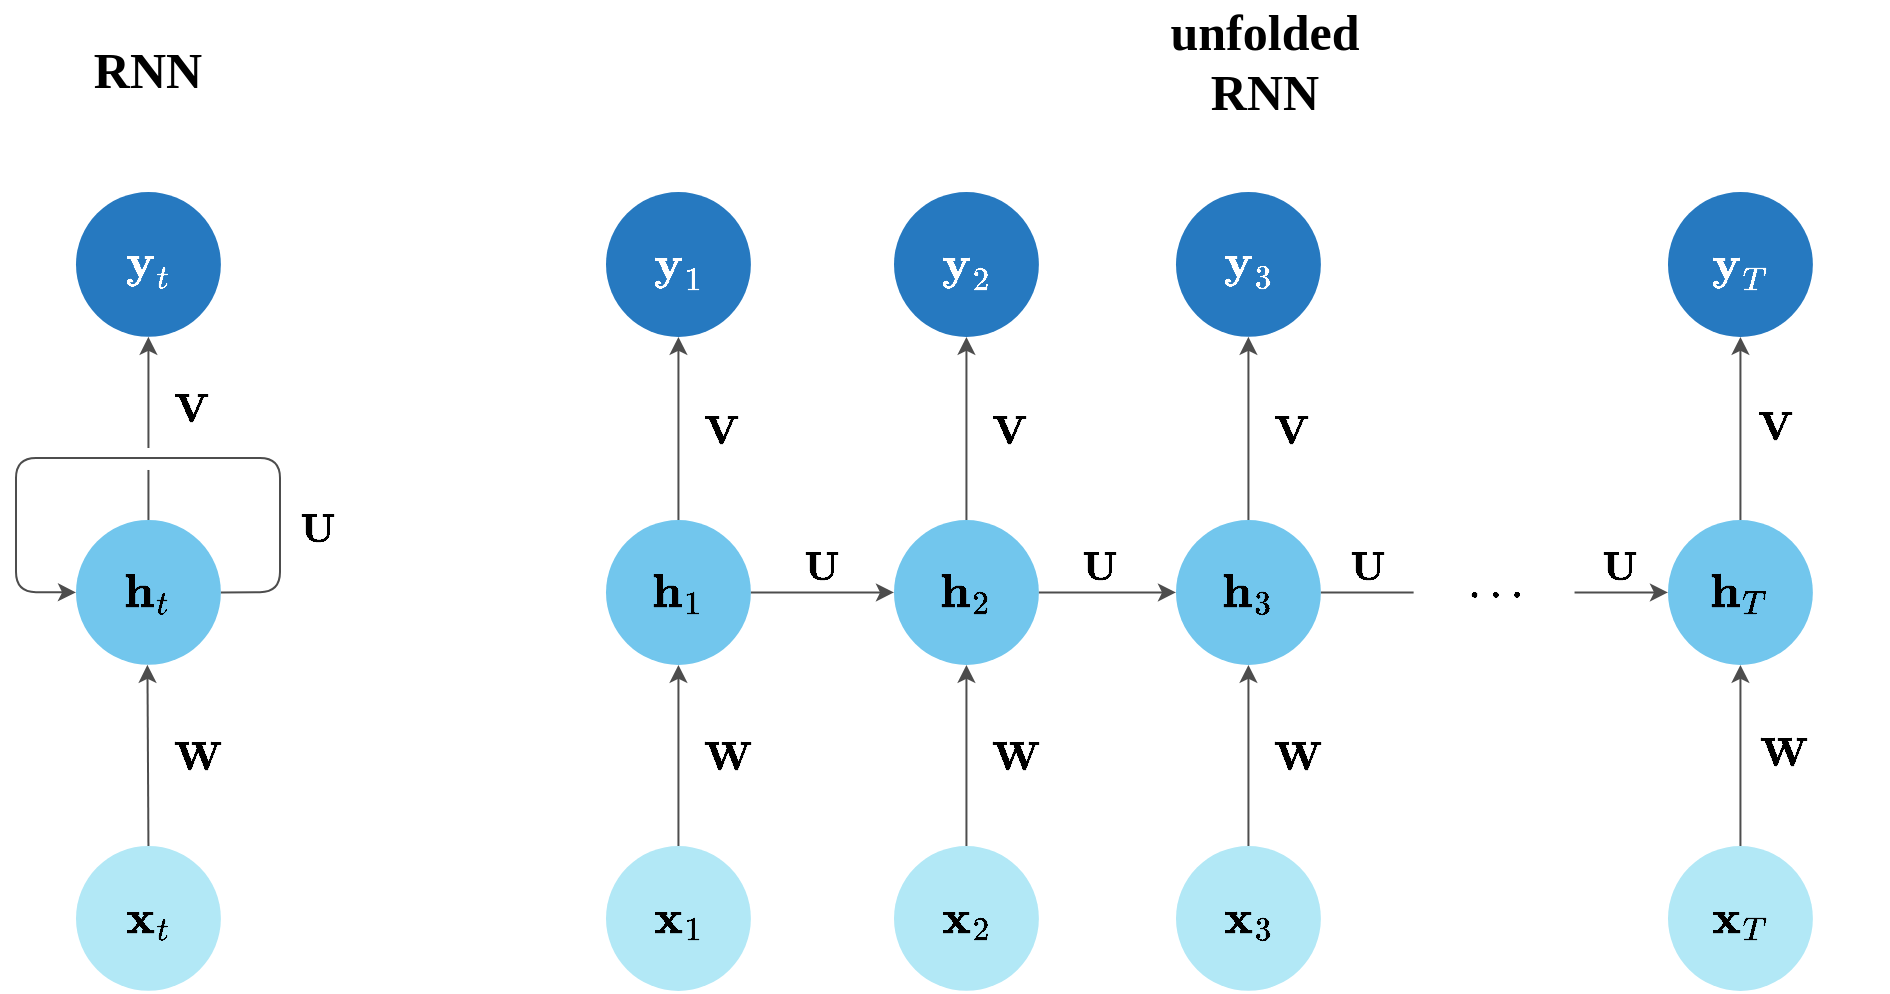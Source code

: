 <mxfile version="26.0.16">
  <diagram name="Page-1" id="jc_JW6g522YRJNJkjJi_">
    <mxGraphModel dx="1833" dy="1079" grid="0" gridSize="10" guides="1" tooltips="1" connect="1" arrows="1" fold="1" page="1" pageScale="1" pageWidth="945" pageHeight="556" math="1" shadow="0">
      <root>
        <mxCell id="0" />
        <mxCell id="1" parent="0" />
        <mxCell id="eMDHZGoEqKX8us8K4jzZ-38" value="$$\textbf{U}$$" style="text;html=1;align=center;verticalAlign=middle;resizable=0;points=[];autosize=1;strokeColor=none;fillColor=none;fontSize=17;" parent="1" vertex="1">
          <mxGeometry x="496" y="295" width="126" height="32" as="geometry" />
        </mxCell>
        <mxCell id="eMDHZGoEqKX8us8K4jzZ-55" value="$$\textbf{U}$$" style="text;html=1;align=center;verticalAlign=middle;resizable=0;points=[];autosize=1;strokeColor=none;fillColor=none;fontSize=17;" parent="1" vertex="1">
          <mxGeometry x="756" y="295" width="126" height="32" as="geometry" />
        </mxCell>
        <mxCell id="eMDHZGoEqKX8us8K4jzZ-39" value="$$\textbf{U}$$" style="text;html=1;align=center;verticalAlign=middle;resizable=0;points=[];autosize=1;strokeColor=none;fillColor=none;fontSize=17;" parent="1" vertex="1">
          <mxGeometry x="630" y="295" width="126" height="32" as="geometry" />
        </mxCell>
        <mxCell id="eMDHZGoEqKX8us8K4jzZ-37" value="$$\textbf{U}$$" style="text;html=1;align=center;verticalAlign=middle;resizable=0;points=[];autosize=1;strokeColor=none;fillColor=none;fontSize=17;" parent="1" vertex="1">
          <mxGeometry x="357" y="295" width="126" height="32" as="geometry" />
        </mxCell>
        <mxCell id="_B3OjG8_rR5vvkOUOydR-41" value="RNN" style="text;strokeColor=none;align=center;fillColor=none;html=1;verticalAlign=middle;whiteSpace=wrap;rounded=0;fontFamily=Source Sans Pro;fontSize=25;fontColor=default;labelBackgroundColor=default;fontStyle=1" parent="1" vertex="1">
          <mxGeometry x="30.4" y="39" width="107.636" height="43.532" as="geometry" />
        </mxCell>
        <mxCell id="_B3OjG8_rR5vvkOUOydR-42" value="unfolded RNN" style="text;strokeColor=none;align=center;fillColor=none;html=1;verticalAlign=middle;whiteSpace=wrap;rounded=0;fontFamily=Source Sans Pro;fontSize=25;fontColor=default;labelBackgroundColor=default;fontStyle=1" parent="1" vertex="1">
          <mxGeometry x="591.889" y="35" width="100.659" height="43.532" as="geometry" />
        </mxCell>
        <mxCell id="eMDHZGoEqKX8us8K4jzZ-25" style="edgeStyle=orthogonalEdgeStyle;rounded=0;orthogonalLoop=1;jettySize=auto;html=1;exitX=0.5;exitY=0;exitDx=0;exitDy=0;entryX=0.5;entryY=1;entryDx=0;entryDy=0;strokeColor=#4D4D4D;" parent="1" source="_B3OjG8_rR5vvkOUOydR-2" target="eMDHZGoEqKX8us8K4jzZ-13" edge="1">
          <mxGeometry relative="1" as="geometry" />
        </mxCell>
        <mxCell id="_B3OjG8_rR5vvkOUOydR-2" value="$$\textbf{x}_1$$" style="ellipse;whiteSpace=wrap;html=1;aspect=fixed;fontSize=20;labelBackgroundColor=none;fillColor=#B2E8F6;strokeColor=none;fontColor=#000000;" parent="1" vertex="1">
          <mxGeometry x="313" y="449" width="72.441" height="72.44" as="geometry" />
        </mxCell>
        <mxCell id="eMDHZGoEqKX8us8K4jzZ-26" style="edgeStyle=orthogonalEdgeStyle;rounded=0;orthogonalLoop=1;jettySize=auto;html=1;exitX=0.5;exitY=0;exitDx=0;exitDy=0;strokeColor=#4D4D4D;" parent="1" source="_B3OjG8_rR5vvkOUOydR-11" target="eMDHZGoEqKX8us8K4jzZ-14" edge="1">
          <mxGeometry relative="1" as="geometry" />
        </mxCell>
        <mxCell id="_B3OjG8_rR5vvkOUOydR-11" value="$$\textbf{x}_2$$" style="ellipse;whiteSpace=wrap;html=1;aspect=fixed;fontSize=20;labelBackgroundColor=none;fillColor=#B2E8F6;strokeColor=none;fontColor=#000000;" parent="1" vertex="1">
          <mxGeometry x="457" y="448.997" width="72.441" height="72.44" as="geometry" />
        </mxCell>
        <mxCell id="eMDHZGoEqKX8us8K4jzZ-27" style="edgeStyle=orthogonalEdgeStyle;rounded=0;orthogonalLoop=1;jettySize=auto;html=1;exitX=0.5;exitY=0;exitDx=0;exitDy=0;strokeColor=#4D4D4D;" parent="1" source="_B3OjG8_rR5vvkOUOydR-12" target="eMDHZGoEqKX8us8K4jzZ-15" edge="1">
          <mxGeometry relative="1" as="geometry" />
        </mxCell>
        <mxCell id="_B3OjG8_rR5vvkOUOydR-12" value="$$\textbf{x}_3$$" style="ellipse;whiteSpace=wrap;html=1;aspect=fixed;fontSize=20;labelBackgroundColor=none;fillColor=#B2E8F6;strokeColor=none;fontColor=#000000;" parent="1" vertex="1">
          <mxGeometry x="598" y="448.995" width="72.441" height="72.44" as="geometry" />
        </mxCell>
        <mxCell id="_B3OjG8_rR5vvkOUOydR-13" value="$$\textbf{x}_t$$" style="ellipse;whiteSpace=wrap;html=1;aspect=fixed;fontSize=20;labelBackgroundColor=none;fillColor=#B2E8F6;strokeColor=none;fontColor=#000000;" parent="1" vertex="1">
          <mxGeometry x="48" y="448.992" width="72.441" height="72.44" as="geometry" />
        </mxCell>
        <mxCell id="eMDHZGoEqKX8us8K4jzZ-28" style="edgeStyle=orthogonalEdgeStyle;rounded=0;orthogonalLoop=1;jettySize=auto;html=1;exitX=0.5;exitY=0;exitDx=0;exitDy=0;entryX=0.5;entryY=1;entryDx=0;entryDy=0;strokeColor=#4D4D4D;" parent="1" source="_B3OjG8_rR5vvkOUOydR-14" target="eMDHZGoEqKX8us8K4jzZ-16" edge="1">
          <mxGeometry relative="1" as="geometry" />
        </mxCell>
        <mxCell id="_B3OjG8_rR5vvkOUOydR-14" value="$$\textbf{x}_T$$" style="ellipse;whiteSpace=wrap;html=1;aspect=fixed;fontSize=20;labelBackgroundColor=none;fillColor=#B2E8F6;strokeColor=none;fontColor=#000000;" parent="1" vertex="1">
          <mxGeometry x="844" y="448.998" width="72.441" height="72.44" as="geometry" />
        </mxCell>
        <mxCell id="_B3OjG8_rR5vvkOUOydR-16" value="$$\textbf{h}_t$$" style="ellipse;whiteSpace=wrap;html=1;aspect=fixed;fontSize=20;labelBackgroundColor=none;fillColor=light-dark(#72C6ED,#72C6ED);strokeColor=none;fontColor=#000000;fontStyle=2" parent="1" vertex="1">
          <mxGeometry x="47.997" y="285.992" width="72.441" height="72.44" as="geometry" />
        </mxCell>
        <mxCell id="eMDHZGoEqKX8us8K4jzZ-1" value="&lt;span style=&quot;font-weight: 400;&quot;&gt;$$\textbf{y}_t$$&lt;/span&gt;" style="ellipse;whiteSpace=wrap;html=1;aspect=fixed;fontSize=20;labelBackgroundColor=none;fillColor=light-dark(#2679C0,#2679C0);strokeColor=none;fontColor=#FFFFFF;fontStyle=1" parent="1" vertex="1">
          <mxGeometry x="48.002" y="121.993" width="72.441" height="72.44" as="geometry" />
        </mxCell>
        <mxCell id="eMDHZGoEqKX8us8K4jzZ-2" value="" style="endArrow=classic;html=1;rounded=0;exitX=0.5;exitY=0;exitDx=0;exitDy=0;entryX=0.5;entryY=1;entryDx=0;entryDy=0;strokeColor=#4D4D4D;" parent="1" source="_B3OjG8_rR5vvkOUOydR-16" target="eMDHZGoEqKX8us8K4jzZ-1" edge="1">
          <mxGeometry width="50" height="50" relative="1" as="geometry">
            <mxPoint x="422" y="330.99" as="sourcePoint" />
            <mxPoint x="472" y="280.99" as="targetPoint" />
          </mxGeometry>
        </mxCell>
        <mxCell id="eMDHZGoEqKX8us8K4jzZ-4" value="" style="endArrow=classic;html=1;rounded=0;exitX=0.5;exitY=0;exitDx=0;exitDy=0;entryX=0.5;entryY=1;entryDx=0;entryDy=0;strokeColor=#4D4D4D;" parent="1" source="_B3OjG8_rR5vvkOUOydR-13" edge="1">
          <mxGeometry width="50" height="50" relative="1" as="geometry">
            <mxPoint x="83.72" y="450.43" as="sourcePoint" />
            <mxPoint x="83.72" y="358.43" as="targetPoint" />
          </mxGeometry>
        </mxCell>
        <mxCell id="eMDHZGoEqKX8us8K4jzZ-7" value="" style="rounded=0;whiteSpace=wrap;html=1;strokeColor=none;" parent="1" vertex="1">
          <mxGeometry x="71" y="250" width="15" height="10.99" as="geometry" />
        </mxCell>
        <mxCell id="eMDHZGoEqKX8us8K4jzZ-5" value="" style="endArrow=classic;html=1;rounded=1;exitX=1;exitY=0.5;exitDx=0;exitDy=0;entryX=0;entryY=0.5;entryDx=0;entryDy=0;curved=0;strokeColor=#4D4D4D;" parent="1" source="_B3OjG8_rR5vvkOUOydR-16" target="_B3OjG8_rR5vvkOUOydR-16" edge="1">
          <mxGeometry width="50" height="50" relative="1" as="geometry">
            <mxPoint x="422" y="330.99" as="sourcePoint" />
            <mxPoint x="18" y="326.99" as="targetPoint" />
            <Array as="points">
              <mxPoint x="150" y="321.99" />
              <mxPoint x="150" y="254.99" />
              <mxPoint x="18" y="254.99" />
              <mxPoint x="18" y="321.99" />
            </Array>
          </mxGeometry>
        </mxCell>
        <mxCell id="eMDHZGoEqKX8us8K4jzZ-32" style="edgeStyle=orthogonalEdgeStyle;rounded=0;orthogonalLoop=1;jettySize=auto;html=1;exitX=0.5;exitY=0;exitDx=0;exitDy=0;entryX=0.5;entryY=1;entryDx=0;entryDy=0;strokeColor=#4D4D4D;" parent="1" source="eMDHZGoEqKX8us8K4jzZ-13" target="eMDHZGoEqKX8us8K4jzZ-29" edge="1">
          <mxGeometry relative="1" as="geometry" />
        </mxCell>
        <mxCell id="eMDHZGoEqKX8us8K4jzZ-13" value="$$\textbf{h}_1$$" style="ellipse;whiteSpace=wrap;html=1;aspect=fixed;fontSize=20;labelBackgroundColor=none;fillColor=light-dark(#72C6ED,#72C6ED);strokeColor=none;fontColor=#000000;fontStyle=2" parent="1" vertex="1">
          <mxGeometry x="312.997" y="286.002" width="72.441" height="72.44" as="geometry" />
        </mxCell>
        <mxCell id="eMDHZGoEqKX8us8K4jzZ-33" style="edgeStyle=orthogonalEdgeStyle;rounded=0;orthogonalLoop=1;jettySize=auto;html=1;exitX=0.5;exitY=0;exitDx=0;exitDy=0;entryX=0.5;entryY=1;entryDx=0;entryDy=0;strokeColor=#4D4D4D;" parent="1" source="eMDHZGoEqKX8us8K4jzZ-14" target="eMDHZGoEqKX8us8K4jzZ-30" edge="1">
          <mxGeometry relative="1" as="geometry" />
        </mxCell>
        <mxCell id="eMDHZGoEqKX8us8K4jzZ-14" value="$$\textbf{h}_2$$" style="ellipse;whiteSpace=wrap;html=1;aspect=fixed;fontSize=20;labelBackgroundColor=none;fillColor=light-dark(#72C6ED,#72C6ED);strokeColor=none;fontColor=#000000;fontStyle=2" parent="1" vertex="1">
          <mxGeometry x="456.997" y="286.002" width="72.441" height="72.44" as="geometry" />
        </mxCell>
        <mxCell id="eMDHZGoEqKX8us8K4jzZ-34" style="edgeStyle=orthogonalEdgeStyle;rounded=0;orthogonalLoop=1;jettySize=auto;html=1;exitX=0.5;exitY=0;exitDx=0;exitDy=0;entryX=0.5;entryY=1;entryDx=0;entryDy=0;strokeColor=#4D4D4D;" parent="1" source="eMDHZGoEqKX8us8K4jzZ-15" target="eMDHZGoEqKX8us8K4jzZ-31" edge="1">
          <mxGeometry relative="1" as="geometry" />
        </mxCell>
        <mxCell id="eMDHZGoEqKX8us8K4jzZ-15" value="$$\textbf{h}_3$$" style="ellipse;whiteSpace=wrap;html=1;aspect=fixed;fontSize=20;labelBackgroundColor=none;fillColor=light-dark(#72C6ED,#72C6ED);strokeColor=none;fontColor=#000000;fontStyle=2" parent="1" vertex="1">
          <mxGeometry x="597.997" y="286.002" width="72.441" height="72.44" as="geometry" />
        </mxCell>
        <mxCell id="eMDHZGoEqKX8us8K4jzZ-35" style="edgeStyle=orthogonalEdgeStyle;rounded=0;orthogonalLoop=1;jettySize=auto;html=1;exitX=0.5;exitY=0;exitDx=0;exitDy=0;entryX=0.5;entryY=1;entryDx=0;entryDy=0;strokeColor=#4D4D4D;" parent="1" source="eMDHZGoEqKX8us8K4jzZ-16" target="eMDHZGoEqKX8us8K4jzZ-17" edge="1">
          <mxGeometry relative="1" as="geometry" />
        </mxCell>
        <mxCell id="eMDHZGoEqKX8us8K4jzZ-16" value="$$\textbf{h}_T$$" style="ellipse;whiteSpace=wrap;html=1;aspect=fixed;fontSize=20;labelBackgroundColor=none;fillColor=light-dark(#72C6ED,#72C6ED);strokeColor=none;fontColor=#000000;fontStyle=2" parent="1" vertex="1">
          <mxGeometry x="843.997" y="286.002" width="72.441" height="72.44" as="geometry" />
        </mxCell>
        <mxCell id="eMDHZGoEqKX8us8K4jzZ-17" value="&lt;span style=&quot;font-weight: 400;&quot;&gt;$$\textbf{y}_T$$&lt;/span&gt;" style="ellipse;whiteSpace=wrap;html=1;aspect=fixed;fontSize=20;labelBackgroundColor=none;fillColor=light-dark(#2679C0,#2679C0);strokeColor=none;fontColor=#FFFFFF;fontStyle=1" parent="1" vertex="1">
          <mxGeometry x="844.002" y="122.003" width="72.441" height="72.44" as="geometry" />
        </mxCell>
        <mxCell id="eMDHZGoEqKX8us8K4jzZ-19" value="" style="endArrow=classic;html=1;rounded=0;exitX=1;exitY=0.5;exitDx=0;exitDy=0;entryX=0;entryY=0.5;entryDx=0;entryDy=0;strokeColor=#4D4D4D;" parent="1" source="eMDHZGoEqKX8us8K4jzZ-13" target="eMDHZGoEqKX8us8K4jzZ-14" edge="1">
          <mxGeometry width="50" height="50" relative="1" as="geometry">
            <mxPoint x="444" y="387" as="sourcePoint" />
            <mxPoint x="494" y="337" as="targetPoint" />
          </mxGeometry>
        </mxCell>
        <mxCell id="eMDHZGoEqKX8us8K4jzZ-20" value="" style="endArrow=classic;html=1;rounded=0;exitX=1;exitY=0.5;exitDx=0;exitDy=0;entryX=0;entryY=0.5;entryDx=0;entryDy=0;strokeColor=#4D4D4D;" parent="1" source="eMDHZGoEqKX8us8K4jzZ-14" target="eMDHZGoEqKX8us8K4jzZ-15" edge="1">
          <mxGeometry width="50" height="50" relative="1" as="geometry">
            <mxPoint x="529.44" y="321.87" as="sourcePoint" />
            <mxPoint x="589" y="313" as="targetPoint" />
          </mxGeometry>
        </mxCell>
        <mxCell id="eMDHZGoEqKX8us8K4jzZ-21" value="" style="endArrow=classic;html=1;rounded=0;exitX=1;exitY=0.5;exitDx=0;exitDy=0;entryX=0;entryY=0.5;entryDx=0;entryDy=0;strokeColor=#4D4D4D;" parent="1" source="eMDHZGoEqKX8us8K4jzZ-15" target="eMDHZGoEqKX8us8K4jzZ-16" edge="1">
          <mxGeometry width="50" height="50" relative="1" as="geometry">
            <mxPoint x="452" y="387" as="sourcePoint" />
            <mxPoint x="502" y="337" as="targetPoint" />
          </mxGeometry>
        </mxCell>
        <mxCell id="eMDHZGoEqKX8us8K4jzZ-22" value="" style="rounded=0;whiteSpace=wrap;html=1;strokeColor=none;" parent="1" vertex="1">
          <mxGeometry x="716.81" y="319" width="80.46" height="32" as="geometry" />
        </mxCell>
        <mxCell id="eMDHZGoEqKX8us8K4jzZ-29" value="&lt;span style=&quot;font-weight: 400;&quot;&gt;$$\textbf{y}_1$$&lt;/span&gt;" style="ellipse;whiteSpace=wrap;html=1;aspect=fixed;fontSize=20;labelBackgroundColor=none;fillColor=light-dark(#2679C0,#2679C0);strokeColor=none;fontColor=#FFFFFF;fontStyle=1" parent="1" vertex="1">
          <mxGeometry x="313.002" y="122.003" width="72.441" height="72.44" as="geometry" />
        </mxCell>
        <mxCell id="eMDHZGoEqKX8us8K4jzZ-30" value="&lt;span style=&quot;font-weight: 400;&quot;&gt;$$\textbf{y}_2$$&lt;/span&gt;" style="ellipse;whiteSpace=wrap;html=1;aspect=fixed;fontSize=20;labelBackgroundColor=none;fillColor=light-dark(#2679C0,#2679C0);strokeColor=none;fontColor=#FFFFFF;fontStyle=1" parent="1" vertex="1">
          <mxGeometry x="457.002" y="122.003" width="72.441" height="72.44" as="geometry" />
        </mxCell>
        <mxCell id="eMDHZGoEqKX8us8K4jzZ-31" value="&lt;span style=&quot;font-weight: 400;&quot;&gt;$$\textbf{y}_3$$&lt;/span&gt;" style="ellipse;whiteSpace=wrap;html=1;aspect=fixed;fontSize=20;labelBackgroundColor=none;fillColor=light-dark(#2679C0,#2679C0);strokeColor=none;fontColor=#FFFFFF;fontStyle=1" parent="1" vertex="1">
          <mxGeometry x="598.002" y="121.993" width="72.441" height="72.44" as="geometry" />
        </mxCell>
        <mxCell id="eMDHZGoEqKX8us8K4jzZ-36" value="$$\textbf{U}$$" style="text;html=1;align=center;verticalAlign=middle;resizable=0;points=[];autosize=1;strokeColor=none;fillColor=none;fontSize=17;" parent="1" vertex="1">
          <mxGeometry x="105" y="276" width="126" height="32" as="geometry" />
        </mxCell>
        <mxCell id="eMDHZGoEqKX8us8K4jzZ-40" value="$$\textbf{W}$$" style="text;html=1;align=center;verticalAlign=middle;resizable=0;points=[];autosize=1;strokeColor=none;fillColor=none;fontSize=17;" parent="1" vertex="1">
          <mxGeometry x="44.4" y="390" width="130" height="32" as="geometry" />
        </mxCell>
        <mxCell id="eMDHZGoEqKX8us8K4jzZ-41" value="$$\textbf{W}$$" style="text;html=1;align=center;verticalAlign=middle;resizable=0;points=[];autosize=1;strokeColor=none;fillColor=none;fontSize=17;" parent="1" vertex="1">
          <mxGeometry x="309" y="390" width="130" height="32" as="geometry" />
        </mxCell>
        <mxCell id="eMDHZGoEqKX8us8K4jzZ-42" value="$$\textbf{W}$$" style="text;html=1;align=center;verticalAlign=middle;resizable=0;points=[];autosize=1;strokeColor=none;fillColor=none;fontSize=17;" parent="1" vertex="1">
          <mxGeometry x="453" y="390" width="130" height="32" as="geometry" />
        </mxCell>
        <mxCell id="eMDHZGoEqKX8us8K4jzZ-43" value="$$\textbf{W}$$" style="text;html=1;align=center;verticalAlign=middle;resizable=0;points=[];autosize=1;strokeColor=none;fillColor=none;fontSize=17;" parent="1" vertex="1">
          <mxGeometry x="594" y="390" width="130" height="32" as="geometry" />
        </mxCell>
        <mxCell id="eMDHZGoEqKX8us8K4jzZ-44" value="$$\textbf{W}$$" style="text;html=1;align=right;verticalAlign=middle;resizable=0;points=[];autosize=1;strokeColor=none;fillColor=none;fontSize=17;" parent="1" vertex="1">
          <mxGeometry x="785" y="387.72" width="130" height="32" as="geometry" />
        </mxCell>
        <mxCell id="eMDHZGoEqKX8us8K4jzZ-45" value="$$\textbf{V}$$" style="text;html=1;align=center;verticalAlign=middle;resizable=0;points=[];autosize=1;strokeColor=none;fillColor=none;fontSize=17;" parent="1" vertex="1">
          <mxGeometry x="42.0" y="216" width="125" height="32" as="geometry" />
        </mxCell>
        <mxCell id="eMDHZGoEqKX8us8K4jzZ-46" value="$$\textbf{V}$$" style="text;html=1;align=center;verticalAlign=middle;resizable=0;points=[];autosize=1;strokeColor=none;fillColor=none;fontSize=17;" parent="1" vertex="1">
          <mxGeometry x="592.54" y="226.99" width="125" height="32" as="geometry" />
        </mxCell>
        <mxCell id="eMDHZGoEqKX8us8K4jzZ-47" value="$$\textbf{V}$$" style="text;html=1;align=center;verticalAlign=middle;resizable=0;points=[];autosize=1;strokeColor=none;fillColor=none;fontSize=17;" parent="1" vertex="1">
          <mxGeometry x="451" y="226.99" width="125" height="32" as="geometry" />
        </mxCell>
        <mxCell id="eMDHZGoEqKX8us8K4jzZ-48" value="$$\textbf{V}$$" style="text;html=1;align=center;verticalAlign=middle;resizable=0;points=[];autosize=1;strokeColor=none;fillColor=none;fontSize=17;" parent="1" vertex="1">
          <mxGeometry x="307" y="226.99" width="125" height="32" as="geometry" />
        </mxCell>
        <mxCell id="eMDHZGoEqKX8us8K4jzZ-49" value="$$\textbf{V}$$" style="text;html=1;align=right;verticalAlign=middle;resizable=0;points=[];autosize=1;strokeColor=none;fillColor=none;fontSize=17;" parent="1" vertex="1">
          <mxGeometry x="783" y="224.71" width="125" height="32" as="geometry" />
        </mxCell>
        <mxCell id="eMDHZGoEqKX8us8K4jzZ-18" value="$$...$$" style="text;strokeColor=none;align=center;fillColor=none;html=1;verticalAlign=middle;whiteSpace=wrap;rounded=0;fontFamily=Helvetica;fontSize=20;fontColor=default;labelBackgroundColor=default;rotation=0;" parent="1" vertex="1">
          <mxGeometry x="717.535" y="296.995" width="79.73" height="39.832" as="geometry" />
        </mxCell>
      </root>
    </mxGraphModel>
  </diagram>
</mxfile>
